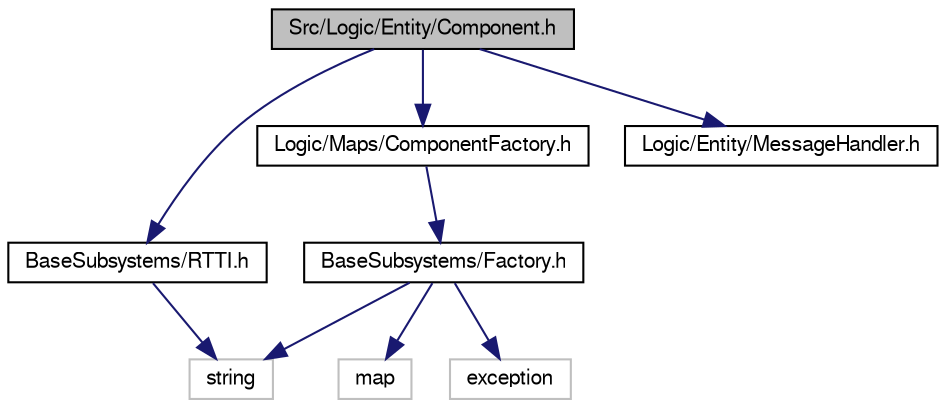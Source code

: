 digraph "Src/Logic/Entity/Component.h"
{
  edge [fontname="FreeSans",fontsize="10",labelfontname="FreeSans",labelfontsize="10"];
  node [fontname="FreeSans",fontsize="10",shape=record];
  Node1 [label="Src/Logic/Entity/Component.h",height=0.2,width=0.4,color="black", fillcolor="grey75", style="filled", fontcolor="black"];
  Node1 -> Node2 [color="midnightblue",fontsize="10",style="solid",fontname="FreeSans"];
  Node2 [label="BaseSubsystems/RTTI.h",height=0.2,width=0.4,color="black", fillcolor="white", style="filled",URL="$_r_t_t_i_8h_source.html"];
  Node2 -> Node3 [color="midnightblue",fontsize="10",style="solid",fontname="FreeSans"];
  Node3 [label="string",height=0.2,width=0.4,color="grey75", fillcolor="white", style="filled"];
  Node1 -> Node4 [color="midnightblue",fontsize="10",style="solid",fontname="FreeSans"];
  Node4 [label="Logic/Maps/ComponentFactory.h",height=0.2,width=0.4,color="black", fillcolor="white", style="filled",URL="$_component_factory_8h.html",tooltip="Contiene la declaración de la clase CComponentFactory, Singleton que almacena los punteros a función ..."];
  Node4 -> Node5 [color="midnightblue",fontsize="10",style="solid",fontname="FreeSans"];
  Node5 [label="BaseSubsystems/Factory.h",height=0.2,width=0.4,color="black", fillcolor="white", style="filled",URL="$_factory_8h.html",tooltip="Contiene la declaraciï¿œn de la plantilla CFactory, factorï¿œa que almacena los punteros a funciï¿œn ..."];
  Node5 -> Node3 [color="midnightblue",fontsize="10",style="solid",fontname="FreeSans"];
  Node5 -> Node6 [color="midnightblue",fontsize="10",style="solid",fontname="FreeSans"];
  Node6 [label="map",height=0.2,width=0.4,color="grey75", fillcolor="white", style="filled"];
  Node5 -> Node7 [color="midnightblue",fontsize="10",style="solid",fontname="FreeSans"];
  Node7 [label="exception",height=0.2,width=0.4,color="grey75", fillcolor="white", style="filled"];
  Node1 -> Node8 [color="midnightblue",fontsize="10",style="solid",fontname="FreeSans"];
  Node8 [label="Logic/Entity/MessageHandler.h",height=0.2,width=0.4,color="black", fillcolor="white", style="filled",URL="$_message_handler_8h_source.html"];
}
